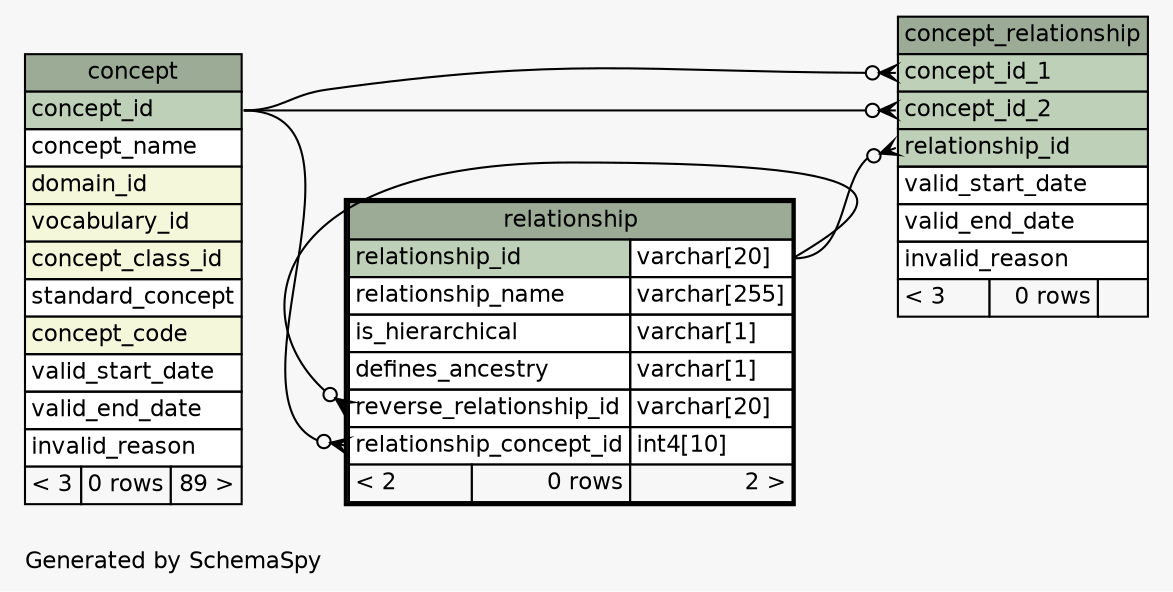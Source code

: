 // dot 2.38.0 on Linux 4.10.0-32-generic
// SchemaSpy rev 590
digraph "oneDegreeRelationshipsDiagram" {
  graph [
    rankdir="RL"
    bgcolor="#f7f7f7"
    label="\nGenerated by SchemaSpy"
    labeljust="l"
    nodesep="0.18"
    ranksep="0.46"
    fontname="Helvetica"
    fontsize="11"
  ];
  node [
    fontname="Helvetica"
    fontsize="11"
    shape="plaintext"
  ];
  edge [
    arrowsize="0.8"
  ];
  "concept_relationship":"concept_id_1":w -> "concept":"concept_id":e [arrowhead=none dir=back arrowtail=crowodot];
  "concept_relationship":"concept_id_2":w -> "concept":"concept_id":e [arrowhead=none dir=back arrowtail=crowodot];
  "concept_relationship":"relationship_id":w -> "relationship":"relationship_id.type":e [arrowhead=none dir=back arrowtail=crowodot];
  "relationship":"relationship_concept_id":w -> "concept":"concept_id":e [arrowhead=none dir=back arrowtail=crowodot];
  "relationship":"reverse_relationship_id":w -> "relationship":"relationship_id.type":e [arrowhead=none dir=back arrowtail=crowodot];
  "concept" [
    label=<
    <TABLE BORDER="0" CELLBORDER="1" CELLSPACING="0" BGCOLOR="#ffffff">
      <TR><TD COLSPAN="3" BGCOLOR="#9bab96" ALIGN="CENTER">concept</TD></TR>
      <TR><TD PORT="concept_id" COLSPAN="3" BGCOLOR="#bed1b8" ALIGN="LEFT">concept_id</TD></TR>
      <TR><TD PORT="concept_name" COLSPAN="3" ALIGN="LEFT">concept_name</TD></TR>
      <TR><TD PORT="domain_id" COLSPAN="3" BGCOLOR="#f4f7da" ALIGN="LEFT">domain_id</TD></TR>
      <TR><TD PORT="vocabulary_id" COLSPAN="3" BGCOLOR="#f4f7da" ALIGN="LEFT">vocabulary_id</TD></TR>
      <TR><TD PORT="concept_class_id" COLSPAN="3" BGCOLOR="#f4f7da" ALIGN="LEFT">concept_class_id</TD></TR>
      <TR><TD PORT="standard_concept" COLSPAN="3" ALIGN="LEFT">standard_concept</TD></TR>
      <TR><TD PORT="concept_code" COLSPAN="3" BGCOLOR="#f4f7da" ALIGN="LEFT">concept_code</TD></TR>
      <TR><TD PORT="valid_start_date" COLSPAN="3" ALIGN="LEFT">valid_start_date</TD></TR>
      <TR><TD PORT="valid_end_date" COLSPAN="3" ALIGN="LEFT">valid_end_date</TD></TR>
      <TR><TD PORT="invalid_reason" COLSPAN="3" ALIGN="LEFT">invalid_reason</TD></TR>
      <TR><TD ALIGN="LEFT" BGCOLOR="#f7f7f7">&lt; 3</TD><TD ALIGN="RIGHT" BGCOLOR="#f7f7f7">0 rows</TD><TD ALIGN="RIGHT" BGCOLOR="#f7f7f7">89 &gt;</TD></TR>
    </TABLE>>
    URL="concept.html"
    tooltip="concept"
  ];
  "concept_relationship" [
    label=<
    <TABLE BORDER="0" CELLBORDER="1" CELLSPACING="0" BGCOLOR="#ffffff">
      <TR><TD COLSPAN="3" BGCOLOR="#9bab96" ALIGN="CENTER">concept_relationship</TD></TR>
      <TR><TD PORT="concept_id_1" COLSPAN="3" BGCOLOR="#bed1b8" ALIGN="LEFT">concept_id_1</TD></TR>
      <TR><TD PORT="concept_id_2" COLSPAN="3" BGCOLOR="#bed1b8" ALIGN="LEFT">concept_id_2</TD></TR>
      <TR><TD PORT="relationship_id" COLSPAN="3" BGCOLOR="#bed1b8" ALIGN="LEFT">relationship_id</TD></TR>
      <TR><TD PORT="valid_start_date" COLSPAN="3" ALIGN="LEFT">valid_start_date</TD></TR>
      <TR><TD PORT="valid_end_date" COLSPAN="3" ALIGN="LEFT">valid_end_date</TD></TR>
      <TR><TD PORT="invalid_reason" COLSPAN="3" ALIGN="LEFT">invalid_reason</TD></TR>
      <TR><TD ALIGN="LEFT" BGCOLOR="#f7f7f7">&lt; 3</TD><TD ALIGN="RIGHT" BGCOLOR="#f7f7f7">0 rows</TD><TD ALIGN="RIGHT" BGCOLOR="#f7f7f7">  </TD></TR>
    </TABLE>>
    URL="concept_relationship.html"
    tooltip="concept_relationship"
  ];
  "relationship" [
    label=<
    <TABLE BORDER="2" CELLBORDER="1" CELLSPACING="0" BGCOLOR="#ffffff">
      <TR><TD COLSPAN="3" BGCOLOR="#9bab96" ALIGN="CENTER">relationship</TD></TR>
      <TR><TD PORT="relationship_id" COLSPAN="2" BGCOLOR="#bed1b8" ALIGN="LEFT">relationship_id</TD><TD PORT="relationship_id.type" ALIGN="LEFT">varchar[20]</TD></TR>
      <TR><TD PORT="relationship_name" COLSPAN="2" ALIGN="LEFT">relationship_name</TD><TD PORT="relationship_name.type" ALIGN="LEFT">varchar[255]</TD></TR>
      <TR><TD PORT="is_hierarchical" COLSPAN="2" ALIGN="LEFT">is_hierarchical</TD><TD PORT="is_hierarchical.type" ALIGN="LEFT">varchar[1]</TD></TR>
      <TR><TD PORT="defines_ancestry" COLSPAN="2" ALIGN="LEFT">defines_ancestry</TD><TD PORT="defines_ancestry.type" ALIGN="LEFT">varchar[1]</TD></TR>
      <TR><TD PORT="reverse_relationship_id" COLSPAN="2" ALIGN="LEFT">reverse_relationship_id</TD><TD PORT="reverse_relationship_id.type" ALIGN="LEFT">varchar[20]</TD></TR>
      <TR><TD PORT="relationship_concept_id" COLSPAN="2" ALIGN="LEFT">relationship_concept_id</TD><TD PORT="relationship_concept_id.type" ALIGN="LEFT">int4[10]</TD></TR>
      <TR><TD ALIGN="LEFT" BGCOLOR="#f7f7f7">&lt; 2</TD><TD ALIGN="RIGHT" BGCOLOR="#f7f7f7">0 rows</TD><TD ALIGN="RIGHT" BGCOLOR="#f7f7f7">2 &gt;</TD></TR>
    </TABLE>>
    URL="relationship.html"
    tooltip="relationship"
  ];
}
